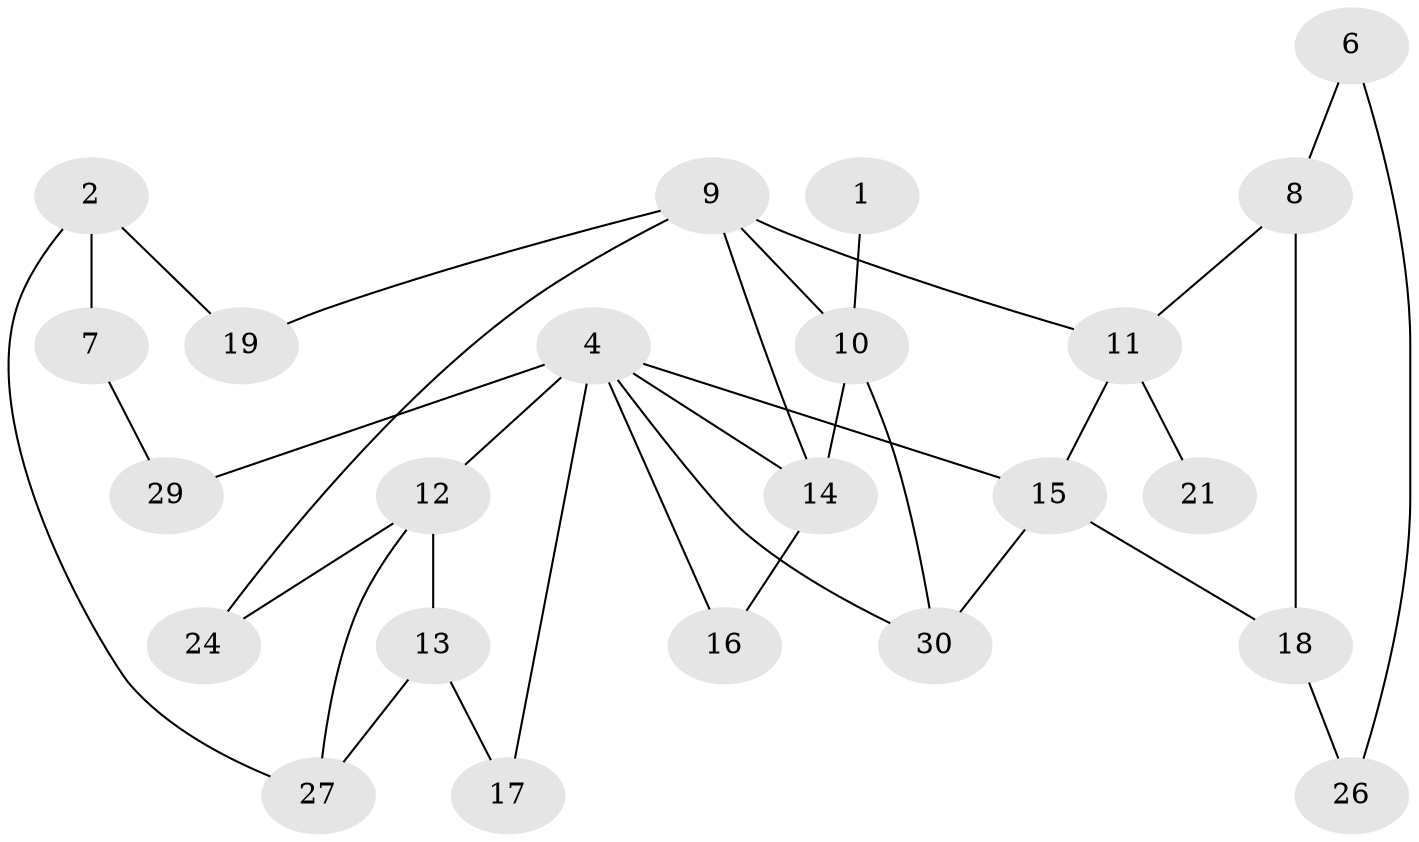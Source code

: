 // original degree distribution, {1: 0.14516129032258066, 3: 0.22580645161290322, 0: 0.12903225806451613, 4: 0.08064516129032258, 2: 0.3548387096774194, 6: 0.016129032258064516, 5: 0.04838709677419355}
// Generated by graph-tools (version 1.1) at 2025/33/03/09/25 02:33:30]
// undirected, 23 vertices, 34 edges
graph export_dot {
graph [start="1"]
  node [color=gray90,style=filled];
  1;
  2;
  4;
  6;
  7;
  8;
  9;
  10;
  11;
  12;
  13;
  14;
  15;
  16;
  17;
  18;
  19;
  21;
  24;
  26;
  27;
  29;
  30;
  1 -- 10 [weight=1.0];
  2 -- 7 [weight=1.0];
  2 -- 19 [weight=1.0];
  2 -- 27 [weight=1.0];
  4 -- 12 [weight=2.0];
  4 -- 14 [weight=1.0];
  4 -- 15 [weight=1.0];
  4 -- 16 [weight=1.0];
  4 -- 17 [weight=1.0];
  4 -- 29 [weight=1.0];
  4 -- 30 [weight=1.0];
  6 -- 8 [weight=1.0];
  6 -- 26 [weight=1.0];
  7 -- 29 [weight=1.0];
  8 -- 11 [weight=1.0];
  8 -- 18 [weight=1.0];
  9 -- 10 [weight=1.0];
  9 -- 11 [weight=1.0];
  9 -- 14 [weight=1.0];
  9 -- 19 [weight=1.0];
  9 -- 24 [weight=1.0];
  10 -- 14 [weight=1.0];
  10 -- 30 [weight=1.0];
  11 -- 15 [weight=1.0];
  11 -- 21 [weight=1.0];
  12 -- 13 [weight=1.0];
  12 -- 24 [weight=1.0];
  12 -- 27 [weight=1.0];
  13 -- 17 [weight=1.0];
  13 -- 27 [weight=1.0];
  14 -- 16 [weight=1.0];
  15 -- 18 [weight=1.0];
  15 -- 30 [weight=1.0];
  18 -- 26 [weight=1.0];
}
